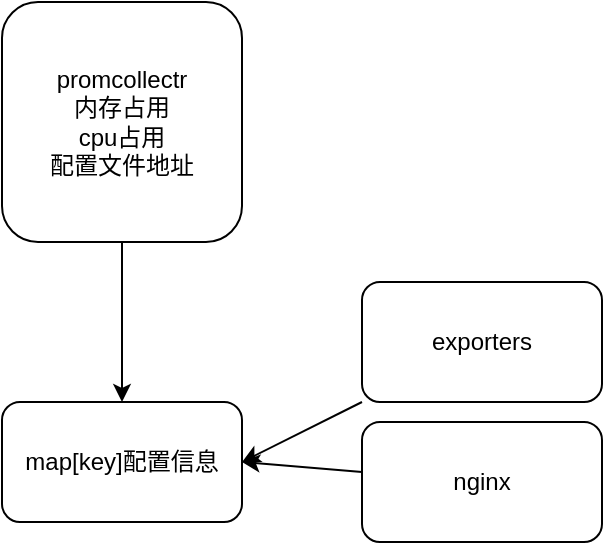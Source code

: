 <mxfile>
    <diagram id="SWNGGHFCG5Z7rHwrDh-6" name="第 1 页">
        <mxGraphModel dx="1182" dy="879" grid="1" gridSize="10" guides="1" tooltips="1" connect="1" arrows="1" fold="1" page="1" pageScale="1" pageWidth="827" pageHeight="1169" math="0" shadow="0">
            <root>
                <mxCell id="0"/>
                <mxCell id="1" parent="0"/>
                <mxCell id="5" value="" style="edgeStyle=none;html=1;" parent="1" source="2" target="4" edge="1">
                    <mxGeometry relative="1" as="geometry"/>
                </mxCell>
                <mxCell id="2" value="promcollectr&lt;br&gt;内存占用&lt;br&gt;cpu占用&lt;br&gt;配置文件地址&lt;br&gt;" style="rounded=1;whiteSpace=wrap;html=1;" parent="1" vertex="1">
                    <mxGeometry x="190" y="140" width="120" height="120" as="geometry"/>
                </mxCell>
                <mxCell id="4" value="map[key]配置信息" style="whiteSpace=wrap;html=1;rounded=1;" parent="1" vertex="1">
                    <mxGeometry x="190" y="340" width="120" height="60" as="geometry"/>
                </mxCell>
                <mxCell id="7" style="edgeStyle=none;html=1;entryX=1;entryY=0.5;entryDx=0;entryDy=0;" parent="1" source="6" target="4" edge="1">
                    <mxGeometry relative="1" as="geometry"/>
                </mxCell>
                <mxCell id="6" value="nginx" style="rounded=1;whiteSpace=wrap;html=1;" parent="1" vertex="1">
                    <mxGeometry x="370" y="350" width="120" height="60" as="geometry"/>
                </mxCell>
                <mxCell id="9" style="edgeStyle=none;html=1;entryX=1;entryY=0.5;entryDx=0;entryDy=0;" parent="1" source="8" target="4" edge="1">
                    <mxGeometry relative="1" as="geometry"/>
                </mxCell>
                <mxCell id="8" value="exporters" style="rounded=1;whiteSpace=wrap;html=1;" parent="1" vertex="1">
                    <mxGeometry x="370" y="280" width="120" height="60" as="geometry"/>
                </mxCell>
            </root>
        </mxGraphModel>
    </diagram>
</mxfile>